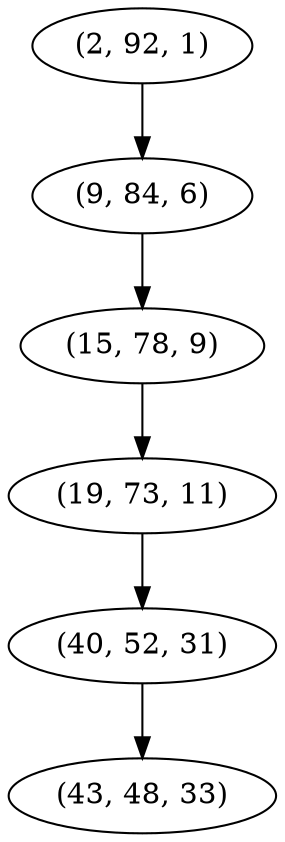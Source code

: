 digraph tree {
    "(2, 92, 1)";
    "(9, 84, 6)";
    "(15, 78, 9)";
    "(19, 73, 11)";
    "(40, 52, 31)";
    "(43, 48, 33)";
    "(2, 92, 1)" -> "(9, 84, 6)";
    "(9, 84, 6)" -> "(15, 78, 9)";
    "(15, 78, 9)" -> "(19, 73, 11)";
    "(19, 73, 11)" -> "(40, 52, 31)";
    "(40, 52, 31)" -> "(43, 48, 33)";
}
